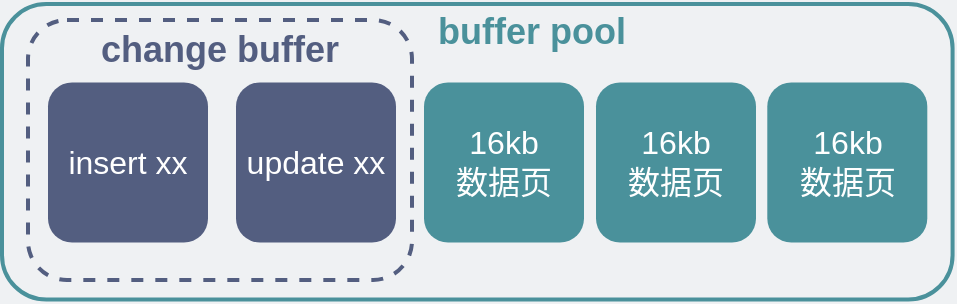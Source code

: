 <mxfile version="16.6.7" type="github">
  <diagram id="3228e29e-7158-1315-38df-8450db1d8a1d" name="Page-1">
    <mxGraphModel dx="656" dy="374" grid="0" gridSize="10" guides="1" tooltips="1" connect="1" arrows="1" fold="1" page="1" pageScale="1" pageWidth="600" pageHeight="250" background="#EFF1F3" math="0" shadow="0">
      <root>
        <mxCell id="0" />
        <mxCell id="1" parent="0" />
        <mxCell id="23iM9Gp5Ji6-i4gFpPbt-19" value="" style="rounded=1;whiteSpace=wrap;html=1;fillColor=none;strokeColor=#4A919B;strokeWidth=2;" parent="1" vertex="1">
          <mxGeometry x="62" y="555" width="475.29" height="147.75" as="geometry" />
        </mxCell>
        <mxCell id="23iM9Gp5Ji6-i4gFpPbt-25" value="&lt;font size=&quot;1&quot; color=&quot;#4a919b&quot;&gt;&lt;b style=&quot;font-size: 18px&quot;&gt;buffer pool&lt;/b&gt;&lt;/font&gt;" style="text;html=1;strokeColor=none;fillColor=none;align=center;verticalAlign=middle;whiteSpace=wrap;rounded=0;" parent="1" vertex="1">
          <mxGeometry x="273" y="553" width="107.5" height="32.5" as="geometry" />
        </mxCell>
        <mxCell id="g9KwYvelNcx-eXB0xMGi-1" value="&lt;font color=&quot;#ffffff&quot; style=&quot;font-size: 16px&quot;&gt;16kb&lt;br&gt;数据页&lt;/font&gt;" style="whiteSpace=wrap;html=1;aspect=fixed;rounded=1;strokeColor=none;fillColor=#4A919B;" parent="1" vertex="1">
          <mxGeometry x="273" y="594.25" width="80" height="80" as="geometry" />
        </mxCell>
        <mxCell id="g9KwYvelNcx-eXB0xMGi-3" value="&lt;font color=&quot;#ffffff&quot; style=&quot;font-size: 16px&quot;&gt;16kb&lt;br&gt;数据页&lt;/font&gt;" style="whiteSpace=wrap;html=1;aspect=fixed;rounded=1;strokeColor=none;fillColor=#4A919B;" parent="1" vertex="1">
          <mxGeometry x="359" y="594.25" width="80" height="80" as="geometry" />
        </mxCell>
        <mxCell id="g9KwYvelNcx-eXB0xMGi-5" value="&lt;font color=&quot;#ffffff&quot; style=&quot;font-size: 16px&quot;&gt;16kb&lt;br&gt;数据页&lt;/font&gt;" style="whiteSpace=wrap;html=1;aspect=fixed;rounded=1;strokeColor=none;fillColor=#4A919B;" parent="1" vertex="1">
          <mxGeometry x="444.65" y="594.25" width="80" height="80" as="geometry" />
        </mxCell>
        <mxCell id="cIFiBRbQ3A3a96ED3rv--2" value="" style="rounded=1;whiteSpace=wrap;html=1;fillColor=none;strokeColor=#535E80;strokeWidth=2;dashed=1;" vertex="1" parent="1">
          <mxGeometry x="75" y="563" width="192" height="130" as="geometry" />
        </mxCell>
        <mxCell id="cIFiBRbQ3A3a96ED3rv--3" value="&lt;font color=&quot;#ffffff&quot;&gt;&lt;span style=&quot;font-size: 16px&quot;&gt;insert xx&lt;/span&gt;&lt;/font&gt;" style="whiteSpace=wrap;html=1;aspect=fixed;rounded=1;strokeColor=none;fillColor=#535E80;" vertex="1" parent="1">
          <mxGeometry x="85" y="594.25" width="80" height="80" as="geometry" />
        </mxCell>
        <mxCell id="cIFiBRbQ3A3a96ED3rv--4" value="&lt;font color=&quot;#ffffff&quot;&gt;&lt;span style=&quot;font-size: 16px&quot;&gt;update xx&lt;/span&gt;&lt;/font&gt;" style="whiteSpace=wrap;html=1;aspect=fixed;rounded=1;strokeColor=none;fillColor=#535E80;" vertex="1" parent="1">
          <mxGeometry x="179" y="594.25" width="80" height="80" as="geometry" />
        </mxCell>
        <mxCell id="cIFiBRbQ3A3a96ED3rv--5" value="&lt;font size=&quot;1&quot; color=&quot;#535e80&quot;&gt;&lt;b style=&quot;font-size: 18px&quot;&gt;change buffer&lt;/b&gt;&lt;/font&gt;" style="text;html=1;strokeColor=none;fillColor=none;align=center;verticalAlign=middle;whiteSpace=wrap;rounded=0;" vertex="1" parent="1">
          <mxGeometry x="99.13" y="562" width="143.75" height="32.25" as="geometry" />
        </mxCell>
      </root>
    </mxGraphModel>
  </diagram>
</mxfile>
